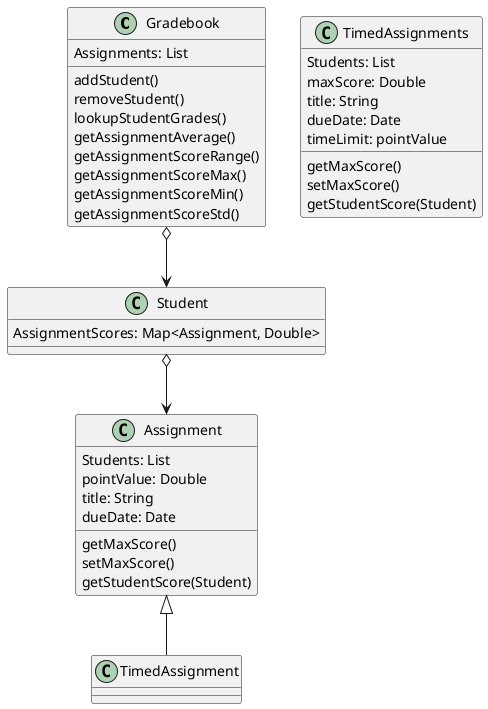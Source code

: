 @startuml
'https://plantuml.com/class-diagram

class Gradebook {
    Assignments: List

    addStudent()
    removeStudent()
    lookupStudentGrades()
    getAssignmentAverage()
    getAssignmentScoreRange()
    getAssignmentScoreMax()
    getAssignmentScoreMin()
    getAssignmentScoreStd()
}

class Assignment {
    Students: List
    pointValue: Double
    title: String
    dueDate: Date

    getMaxScore()
    setMaxScore()
    getStudentScore(Student)
}

class TimedAssignments {
    Students: List
    maxScore: Double
    title: String
    dueDate: Date
    timeLimit: pointValue

    getMaxScore()
    setMaxScore()
    getStudentScore(Student)
}

class Student {
    AssignmentScores: Map<Assignment, Double>
}

Gradebook o--> Student
Student o--> Assignment
Assignment <|-- TimedAssignment

@enduml